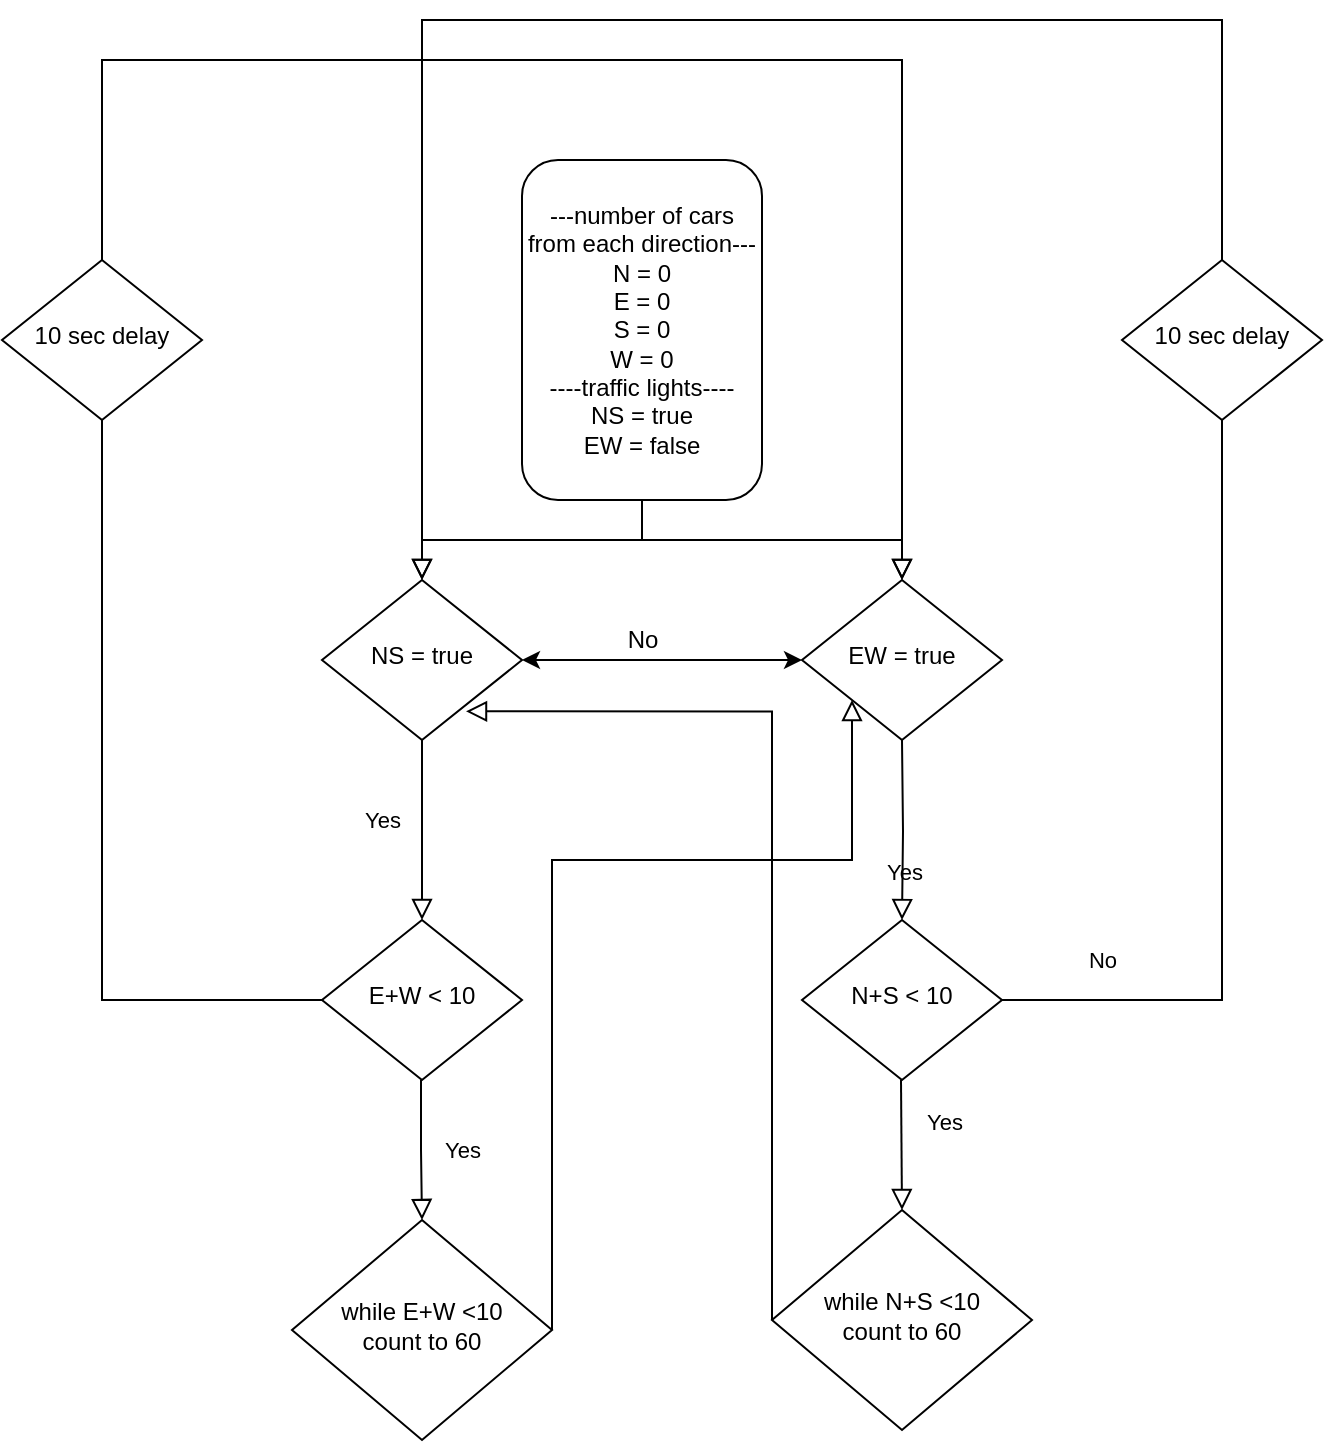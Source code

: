 <mxfile version="14.8.0" type="device"><diagram id="C5RBs43oDa-KdzZeNtuy" name="Page-1"><mxGraphModel dx="2012" dy="1804" grid="1" gridSize="10" guides="1" tooltips="1" connect="1" arrows="1" fold="1" page="1" pageScale="1" pageWidth="827" pageHeight="1169" math="0" shadow="0"><root><mxCell id="WIyWlLk6GJQsqaUBKTNV-0"/><mxCell id="WIyWlLk6GJQsqaUBKTNV-1" parent="WIyWlLk6GJQsqaUBKTNV-0"/><mxCell id="WIyWlLk6GJQsqaUBKTNV-2" value="" style="rounded=0;html=1;jettySize=auto;orthogonalLoop=1;fontSize=11;endArrow=block;endFill=0;endSize=8;strokeWidth=1;shadow=0;labelBackgroundColor=none;edgeStyle=orthogonalEdgeStyle;" parent="WIyWlLk6GJQsqaUBKTNV-1" source="WIyWlLk6GJQsqaUBKTNV-3" target="WIyWlLk6GJQsqaUBKTNV-6" edge="1"><mxGeometry relative="1" as="geometry"/></mxCell><mxCell id="WIyWlLk6GJQsqaUBKTNV-3" value="---number of cars&lt;br&gt;from each direction---&lt;br&gt;N = 0&lt;br&gt;E = 0&lt;br&gt;S = 0&lt;br&gt;W = 0&lt;br&gt;----traffic lights----&lt;br&gt;NS = true&lt;br&gt;EW = false" style="rounded=1;whiteSpace=wrap;html=1;fontSize=12;glass=0;strokeWidth=1;shadow=0;" parent="WIyWlLk6GJQsqaUBKTNV-1" vertex="1"><mxGeometry x="160" y="-50" width="120" height="170" as="geometry"/></mxCell><mxCell id="WIyWlLk6GJQsqaUBKTNV-4" value="Yes" style="rounded=0;html=1;jettySize=auto;orthogonalLoop=1;fontSize=11;endArrow=block;endFill=0;endSize=8;strokeWidth=1;shadow=0;labelBackgroundColor=none;edgeStyle=orthogonalEdgeStyle;" parent="WIyWlLk6GJQsqaUBKTNV-1" source="WIyWlLk6GJQsqaUBKTNV-6" target="WIyWlLk6GJQsqaUBKTNV-10" edge="1"><mxGeometry x="-0.111" y="-20" relative="1" as="geometry"><mxPoint as="offset"/></mxGeometry></mxCell><mxCell id="WIyWlLk6GJQsqaUBKTNV-6" value="NS = true" style="rhombus;whiteSpace=wrap;html=1;shadow=0;fontFamily=Helvetica;fontSize=12;align=center;strokeWidth=1;spacing=6;spacingTop=-4;" parent="WIyWlLk6GJQsqaUBKTNV-1" vertex="1"><mxGeometry x="60" y="160" width="100" height="80" as="geometry"/></mxCell><mxCell id="WIyWlLk6GJQsqaUBKTNV-8" value="" style="rounded=0;html=1;jettySize=auto;orthogonalLoop=1;fontSize=11;endArrow=block;endFill=0;endSize=8;strokeWidth=1;shadow=0;labelBackgroundColor=none;edgeStyle=orthogonalEdgeStyle;entryX=0.5;entryY=0;entryDx=0;entryDy=0;startArrow=none;" parent="WIyWlLk6GJQsqaUBKTNV-1" source="kQmP3wL5nC90bzXSPfjl-16" target="kQmP3wL5nC90bzXSPfjl-1" edge="1"><mxGeometry x="-0.919" y="-20" relative="1" as="geometry"><mxPoint as="offset"/><mxPoint x="430" y="-100" as="targetPoint"/><Array as="points"><mxPoint x="-50" y="-100"/><mxPoint x="350" y="-100"/></Array></mxGeometry></mxCell><mxCell id="WIyWlLk6GJQsqaUBKTNV-10" value="E+W &amp;lt; 10" style="rhombus;whiteSpace=wrap;html=1;shadow=0;fontFamily=Helvetica;fontSize=12;align=center;strokeWidth=1;spacing=6;spacingTop=-4;" parent="WIyWlLk6GJQsqaUBKTNV-1" vertex="1"><mxGeometry x="60" y="330" width="100" height="80" as="geometry"/></mxCell><mxCell id="kQmP3wL5nC90bzXSPfjl-0" value="" style="rounded=0;html=1;jettySize=auto;orthogonalLoop=1;fontSize=11;endArrow=block;endFill=0;endSize=8;strokeWidth=1;shadow=0;labelBackgroundColor=none;edgeStyle=orthogonalEdgeStyle;exitX=0.5;exitY=1;exitDx=0;exitDy=0;" edge="1" parent="WIyWlLk6GJQsqaUBKTNV-1" target="kQmP3wL5nC90bzXSPfjl-1" source="WIyWlLk6GJQsqaUBKTNV-3"><mxGeometry relative="1" as="geometry"><mxPoint x="350" y="120" as="sourcePoint"/></mxGeometry></mxCell><mxCell id="kQmP3wL5nC90bzXSPfjl-1" value="EW = true" style="rhombus;whiteSpace=wrap;html=1;shadow=0;fontFamily=Helvetica;fontSize=12;align=center;strokeWidth=1;spacing=6;spacingTop=-4;" vertex="1" parent="WIyWlLk6GJQsqaUBKTNV-1"><mxGeometry x="300" y="160" width="100" height="80" as="geometry"/></mxCell><mxCell id="kQmP3wL5nC90bzXSPfjl-4" value="" style="endArrow=classic;startArrow=classic;html=1;entryX=0;entryY=0.5;entryDx=0;entryDy=0;exitX=1;exitY=0.5;exitDx=0;exitDy=0;exitPerimeter=0;" edge="1" parent="WIyWlLk6GJQsqaUBKTNV-1" source="WIyWlLk6GJQsqaUBKTNV-6" target="kQmP3wL5nC90bzXSPfjl-1"><mxGeometry width="50" height="50" relative="1" as="geometry"><mxPoint x="180" y="260" as="sourcePoint"/><mxPoint x="290" y="200" as="targetPoint"/></mxGeometry></mxCell><mxCell id="kQmP3wL5nC90bzXSPfjl-5" value="No" style="text;html=1;align=center;verticalAlign=middle;resizable=0;points=[];autosize=1;strokeColor=none;" vertex="1" parent="WIyWlLk6GJQsqaUBKTNV-1"><mxGeometry x="205" y="180" width="30" height="20" as="geometry"/></mxCell><mxCell id="kQmP3wL5nC90bzXSPfjl-6" value="Yes" style="rounded=0;html=1;jettySize=auto;orthogonalLoop=1;fontSize=11;endArrow=block;endFill=0;endSize=8;strokeWidth=1;shadow=0;labelBackgroundColor=none;edgeStyle=orthogonalEdgeStyle;" edge="1" parent="WIyWlLk6GJQsqaUBKTNV-1" target="kQmP3wL5nC90bzXSPfjl-7"><mxGeometry y="20" relative="1" as="geometry"><mxPoint as="offset"/><mxPoint x="350" y="240" as="sourcePoint"/></mxGeometry></mxCell><mxCell id="kQmP3wL5nC90bzXSPfjl-7" value="N+S &amp;lt; 10" style="rhombus;whiteSpace=wrap;html=1;shadow=0;fontFamily=Helvetica;fontSize=12;align=center;strokeWidth=1;spacing=6;spacingTop=-4;" vertex="1" parent="WIyWlLk6GJQsqaUBKTNV-1"><mxGeometry x="300" y="330" width="100" height="80" as="geometry"/></mxCell><mxCell id="kQmP3wL5nC90bzXSPfjl-8" value="No" style="rounded=0;html=1;jettySize=auto;orthogonalLoop=1;fontSize=11;endArrow=block;endFill=0;endSize=8;strokeWidth=1;shadow=0;labelBackgroundColor=none;edgeStyle=orthogonalEdgeStyle;exitX=1;exitY=0.5;exitDx=0;exitDy=0;" edge="1" parent="WIyWlLk6GJQsqaUBKTNV-1" source="kQmP3wL5nC90bzXSPfjl-7"><mxGeometry x="-0.922" y="20" relative="1" as="geometry"><mxPoint as="offset"/><mxPoint x="510" y="370" as="sourcePoint"/><mxPoint x="110" y="160" as="targetPoint"/><Array as="points"><mxPoint x="510" y="370"/><mxPoint x="510" y="-120"/><mxPoint x="110" y="-120"/></Array></mxGeometry></mxCell><mxCell id="kQmP3wL5nC90bzXSPfjl-9" value="Yes" style="rounded=0;html=1;jettySize=auto;orthogonalLoop=1;fontSize=11;endArrow=block;endFill=0;endSize=8;strokeWidth=1;shadow=0;labelBackgroundColor=none;edgeStyle=orthogonalEdgeStyle;" edge="1" parent="WIyWlLk6GJQsqaUBKTNV-1"><mxGeometry y="20" relative="1" as="geometry"><mxPoint as="offset"/><mxPoint x="109.5" y="410" as="sourcePoint"/><mxPoint x="110" y="480" as="targetPoint"/><Array as="points"><mxPoint x="110" y="445"/></Array></mxGeometry></mxCell><mxCell id="kQmP3wL5nC90bzXSPfjl-10" value="Yes" style="rounded=0;html=1;jettySize=auto;orthogonalLoop=1;fontSize=11;endArrow=block;endFill=0;endSize=8;strokeWidth=1;shadow=0;labelBackgroundColor=none;edgeStyle=orthogonalEdgeStyle;entryX=0.5;entryY=0;entryDx=0;entryDy=0;" edge="1" parent="WIyWlLk6GJQsqaUBKTNV-1" target="kQmP3wL5nC90bzXSPfjl-11"><mxGeometry x="-0.337" y="21" relative="1" as="geometry"><mxPoint as="offset"/><mxPoint x="349.5" y="410" as="sourcePoint"/><mxPoint x="349.5" y="500" as="targetPoint"/></mxGeometry></mxCell><mxCell id="kQmP3wL5nC90bzXSPfjl-11" value="while N+S &amp;lt;10&lt;br&gt;count to 60" style="rhombus;whiteSpace=wrap;html=1;shadow=0;fontFamily=Helvetica;fontSize=12;align=center;strokeWidth=1;spacing=6;spacingTop=-4;" vertex="1" parent="WIyWlLk6GJQsqaUBKTNV-1"><mxGeometry x="285" y="475" width="130" height="110" as="geometry"/></mxCell><mxCell id="kQmP3wL5nC90bzXSPfjl-12" value="while E+W &amp;lt;10&lt;br&gt;count to 60" style="rhombus;whiteSpace=wrap;html=1;shadow=0;fontFamily=Helvetica;fontSize=12;align=center;strokeWidth=1;spacing=6;spacingTop=-4;" vertex="1" parent="WIyWlLk6GJQsqaUBKTNV-1"><mxGeometry x="45" y="480" width="130" height="110" as="geometry"/></mxCell><mxCell id="kQmP3wL5nC90bzXSPfjl-14" value="" style="rounded=0;html=1;jettySize=auto;orthogonalLoop=1;fontSize=11;endArrow=block;endFill=0;endSize=8;strokeWidth=1;shadow=0;labelBackgroundColor=none;edgeStyle=orthogonalEdgeStyle;exitX=1;exitY=0.5;exitDx=0;exitDy=0;entryX=0;entryY=1;entryDx=0;entryDy=0;" edge="1" parent="WIyWlLk6GJQsqaUBKTNV-1" source="kQmP3wL5nC90bzXSPfjl-12" target="kQmP3wL5nC90bzXSPfjl-1"><mxGeometry y="20" relative="1" as="geometry"><mxPoint as="offset"/><mxPoint x="176" y="530" as="sourcePoint"/><mxPoint x="175.5" y="600" as="targetPoint"/><Array as="points"><mxPoint x="175" y="300"/><mxPoint x="325" y="300"/></Array></mxGeometry></mxCell><mxCell id="kQmP3wL5nC90bzXSPfjl-15" value="" style="rounded=0;html=1;jettySize=auto;orthogonalLoop=1;fontSize=11;endArrow=block;endFill=0;endSize=8;strokeWidth=1;shadow=0;labelBackgroundColor=none;edgeStyle=orthogonalEdgeStyle;exitX=0;exitY=0.5;exitDx=0;exitDy=0;entryX=0.72;entryY=0.821;entryDx=0;entryDy=0;entryPerimeter=0;" edge="1" parent="WIyWlLk6GJQsqaUBKTNV-1" source="kQmP3wL5nC90bzXSPfjl-11" target="WIyWlLk6GJQsqaUBKTNV-6"><mxGeometry x="-0.038" y="25" relative="1" as="geometry"><mxPoint as="offset"/><mxPoint x="185" y="545" as="sourcePoint"/><mxPoint x="335" y="230" as="targetPoint"/><Array as="points"><mxPoint x="285" y="226"/></Array></mxGeometry></mxCell><mxCell id="kQmP3wL5nC90bzXSPfjl-16" value="10 sec delay" style="rhombus;whiteSpace=wrap;html=1;shadow=0;fontFamily=Helvetica;fontSize=12;align=center;strokeWidth=1;spacing=6;spacingTop=-4;" vertex="1" parent="WIyWlLk6GJQsqaUBKTNV-1"><mxGeometry x="-100" width="100" height="80" as="geometry"/></mxCell><mxCell id="kQmP3wL5nC90bzXSPfjl-17" value="" style="rounded=0;html=1;jettySize=auto;orthogonalLoop=1;fontSize=11;endArrow=none;endFill=0;endSize=8;strokeWidth=1;shadow=0;labelBackgroundColor=none;edgeStyle=orthogonalEdgeStyle;" edge="1" parent="WIyWlLk6GJQsqaUBKTNV-1" source="WIyWlLk6GJQsqaUBKTNV-10"><mxGeometry x="-0.919" y="-20" relative="1" as="geometry"><mxPoint as="offset"/><mxPoint x="60.0" y="370.0" as="sourcePoint"/><mxPoint x="-50" y="80" as="targetPoint"/><Array as="points"><mxPoint x="-50" y="370"/></Array></mxGeometry></mxCell><mxCell id="kQmP3wL5nC90bzXSPfjl-18" value="10 sec delay" style="rhombus;whiteSpace=wrap;html=1;shadow=0;fontFamily=Helvetica;fontSize=12;align=center;strokeWidth=1;spacing=6;spacingTop=-4;" vertex="1" parent="WIyWlLk6GJQsqaUBKTNV-1"><mxGeometry x="460" width="100" height="80" as="geometry"/></mxCell></root></mxGraphModel></diagram></mxfile>